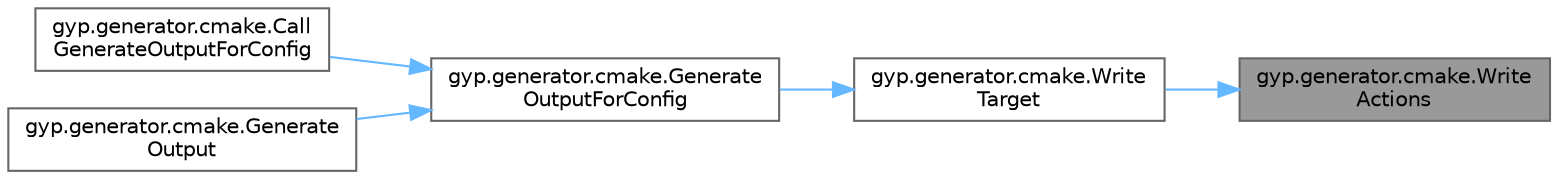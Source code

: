digraph "gyp.generator.cmake.WriteActions"
{
 // LATEX_PDF_SIZE
  bgcolor="transparent";
  edge [fontname=Helvetica,fontsize=10,labelfontname=Helvetica,labelfontsize=10];
  node [fontname=Helvetica,fontsize=10,shape=box,height=0.2,width=0.4];
  rankdir="RL";
  Node1 [id="Node000001",label="gyp.generator.cmake.Write\lActions",height=0.2,width=0.4,color="gray40", fillcolor="grey60", style="filled", fontcolor="black",tooltip=" "];
  Node1 -> Node2 [id="edge5_Node000001_Node000002",dir="back",color="steelblue1",style="solid",tooltip=" "];
  Node2 [id="Node000002",label="gyp.generator.cmake.Write\lTarget",height=0.2,width=0.4,color="grey40", fillcolor="white", style="filled",URL="$namespacegyp_1_1generator_1_1cmake.html#a03c12668c7f3b1764561e6d887e482b3",tooltip=" "];
  Node2 -> Node3 [id="edge6_Node000002_Node000003",dir="back",color="steelblue1",style="solid",tooltip=" "];
  Node3 [id="Node000003",label="gyp.generator.cmake.Generate\lOutputForConfig",height=0.2,width=0.4,color="grey40", fillcolor="white", style="filled",URL="$namespacegyp_1_1generator_1_1cmake.html#a165dcf6424838a1400df19070be8b2ff",tooltip=" "];
  Node3 -> Node4 [id="edge7_Node000003_Node000004",dir="back",color="steelblue1",style="solid",tooltip=" "];
  Node4 [id="Node000004",label="gyp.generator.cmake.Call\lGenerateOutputForConfig",height=0.2,width=0.4,color="grey40", fillcolor="white", style="filled",URL="$namespacegyp_1_1generator_1_1cmake.html#adf0ee6fbcd0833c9f6b2023f1e38a92b",tooltip=" "];
  Node3 -> Node5 [id="edge8_Node000003_Node000005",dir="back",color="steelblue1",style="solid",tooltip=" "];
  Node5 [id="Node000005",label="gyp.generator.cmake.Generate\lOutput",height=0.2,width=0.4,color="grey40", fillcolor="white", style="filled",URL="$namespacegyp_1_1generator_1_1cmake.html#af5d8157ae03ee9d229bf36a2e99d7dec",tooltip=" "];
}
